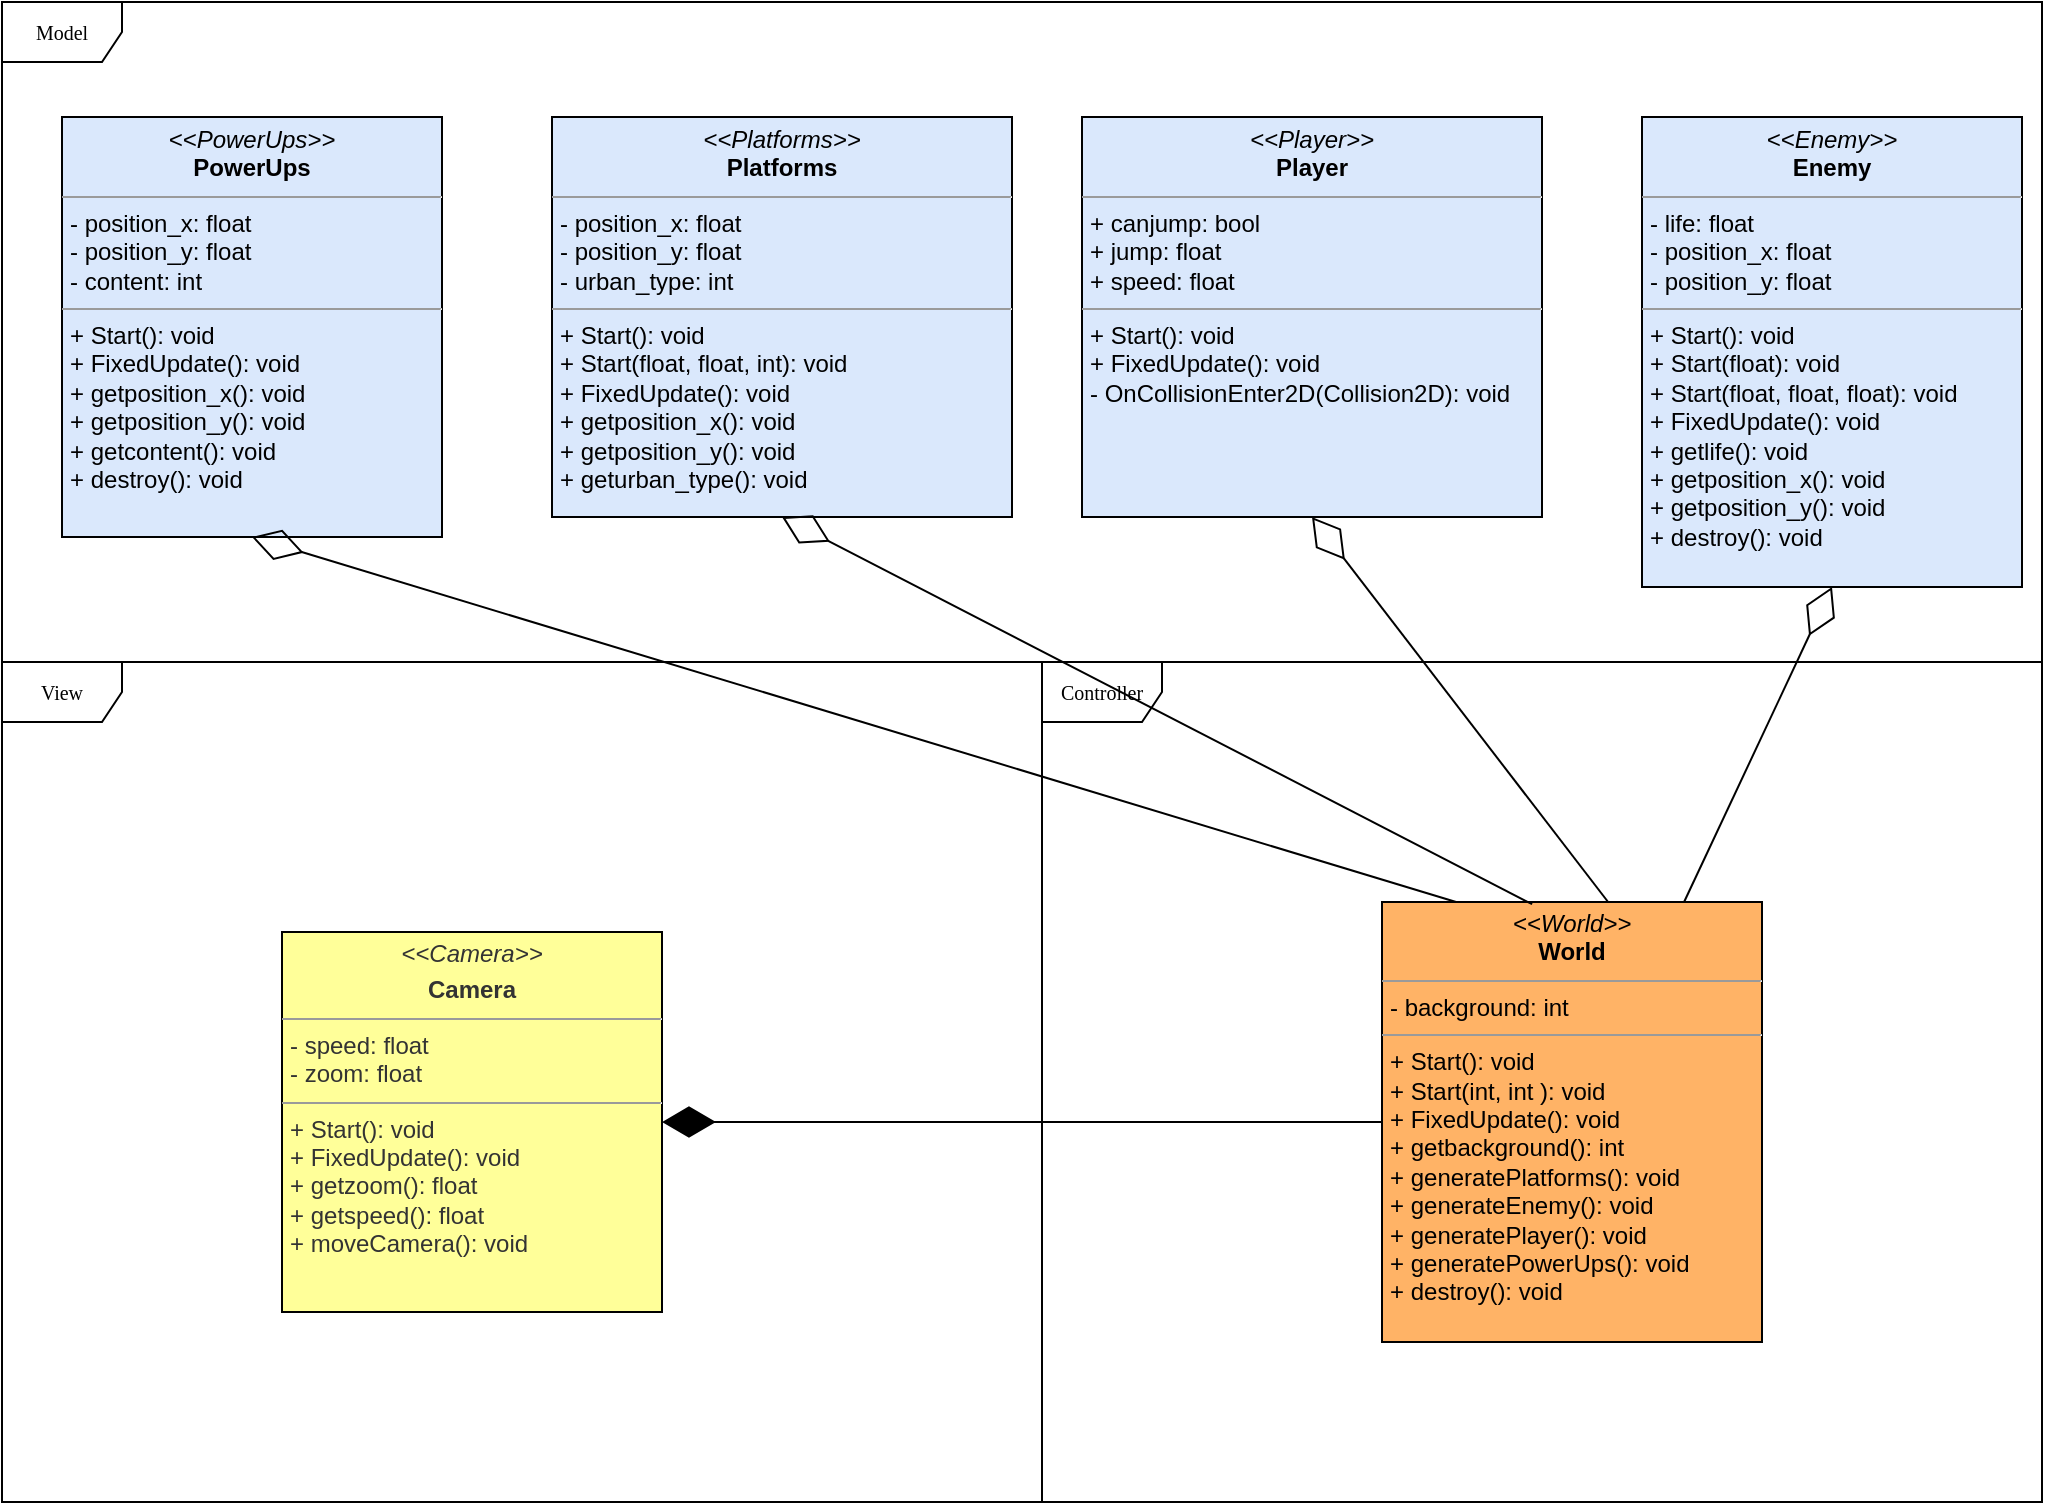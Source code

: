<mxfile version="12.3.8" type="github" pages="1"><diagram name="Page-1" id="c4acf3e9-155e-7222-9cf6-157b1a14988f"><mxGraphModel dx="2272" dy="1908" grid="1" gridSize="10" guides="1" tooltips="1" connect="1" arrows="1" fold="1" page="1" pageScale="1" pageWidth="850" pageHeight="1100" background="#ffffff" math="0" shadow="0"><root><mxCell id="0"/><mxCell id="1" parent="0"/><mxCell id="17acba5748e5396b-1" value="Model" style="shape=umlFrame;whiteSpace=wrap;html=1;rounded=0;shadow=0;comic=0;labelBackgroundColor=none;strokeWidth=1;fontFamily=Verdana;fontSize=10;align=center;" parent="1" vertex="1"><mxGeometry x="-80" y="-30" width="1020" height="330" as="geometry"/></mxCell><mxCell id="flYTFr3mpApWbc6yr_6--1" value="View" style="shape=umlFrame;whiteSpace=wrap;html=1;rounded=0;shadow=0;comic=0;labelBackgroundColor=none;strokeWidth=1;fontFamily=Verdana;fontSize=10;align=center;" vertex="1" parent="1"><mxGeometry x="-80" y="300" width="520" height="420" as="geometry"/></mxCell><mxCell id="flYTFr3mpApWbc6yr_6--2" value="Controller" style="shape=umlFrame;whiteSpace=wrap;html=1;rounded=0;shadow=0;comic=0;labelBackgroundColor=none;strokeWidth=1;fontFamily=Verdana;fontSize=10;align=center;" vertex="1" parent="1"><mxGeometry x="440" y="300" width="500" height="420" as="geometry"/></mxCell><mxCell id="flYTFr3mpApWbc6yr_6--3" value="&lt;p style=&quot;margin: 0px ; margin-top: 4px ; text-align: center&quot;&gt;&lt;i&gt;&amp;lt;&amp;lt;Player&amp;gt;&amp;gt;&lt;/i&gt;&lt;br&gt;&lt;b&gt;Player&lt;/b&gt;&lt;/p&gt;&lt;hr size=&quot;1&quot;&gt;&lt;p style=&quot;margin: 0px ; margin-left: 4px&quot;&gt;+ canjump: bool&lt;br&gt;+ jump: float&lt;/p&gt;&lt;p style=&quot;margin: 0px ; margin-left: 4px&quot;&gt;+ speed: float&lt;br&gt;&lt;/p&gt;&lt;hr size=&quot;1&quot;&gt;&lt;p style=&quot;margin: 0px ; margin-left: 4px&quot;&gt;+ Start(): void&lt;br&gt;+ FixedUpdate(): void&lt;/p&gt;&lt;p style=&quot;margin: 0px ; margin-left: 4px&quot;&gt;- OnCollisionEnter2D(Collision2D): void&lt;br&gt;&lt;/p&gt;" style="verticalAlign=top;align=left;overflow=fill;fontSize=12;fontFamily=Helvetica;html=1;rounded=0;shadow=0;comic=0;labelBackgroundColor=none;strokeWidth=1;fillColor=#dae8fc;strokeColor=#000000;" vertex="1" parent="1"><mxGeometry x="460" y="27.5" width="230" height="200" as="geometry"/></mxCell><mxCell id="flYTFr3mpApWbc6yr_6--4" value="&lt;p style=&quot;margin: 0px ; margin-top: 4px ; text-align: center&quot;&gt;&lt;i&gt;&amp;lt;&amp;lt;World&amp;gt;&amp;gt;&lt;/i&gt;&lt;br&gt;&lt;b&gt;World&lt;/b&gt;&lt;/p&gt;&lt;hr size=&quot;1&quot;&gt;&lt;p style=&quot;margin: 0px ; margin-left: 4px&quot;&gt;- background: int&lt;br&gt;&lt;/p&gt;&lt;hr size=&quot;1&quot;&gt;&lt;p style=&quot;margin: 0px ; margin-left: 4px&quot;&gt;+ Start(): void&lt;/p&gt;&lt;p style=&quot;margin: 0px ; margin-left: 4px&quot;&gt;+ Start(int, int ): void&lt;/p&gt;&lt;p style=&quot;margin: 0px ; margin-left: 4px&quot;&gt;+ FixedUpdate(): void&lt;/p&gt;&lt;p style=&quot;margin: 0px ; margin-left: 4px&quot;&gt;+ getbackground(): int&lt;/p&gt;&lt;p style=&quot;margin: 0px ; margin-left: 4px&quot;&gt;+ generatePlatforms(): void&lt;/p&gt;&lt;p style=&quot;margin: 0px ; margin-left: 4px&quot;&gt;+ generateEnemy(): void&lt;/p&gt;&lt;p style=&quot;margin: 0px ; margin-left: 4px&quot;&gt;+ generatePlayer(): void&lt;/p&gt;&lt;p style=&quot;margin: 0px ; margin-left: 4px&quot;&gt;+ generatePowerUps(): void&lt;br&gt;&lt;/p&gt;&lt;p style=&quot;margin: 0px ; margin-left: 4px&quot;&gt;+ destroy(): void&lt;br&gt;&lt;/p&gt;" style="verticalAlign=top;align=left;overflow=fill;fontSize=12;fontFamily=Helvetica;html=1;rounded=0;shadow=0;comic=0;labelBackgroundColor=none;strokeWidth=1;fillColor=#FFB366;strokeColor=#000000;" vertex="1" parent="1"><mxGeometry x="610" y="420" width="190" height="220" as="geometry"/></mxCell><mxCell id="flYTFr3mpApWbc6yr_6--5" value="&lt;p style=&quot;margin: 0px ; margin-top: 4px ; text-align: center&quot;&gt;&lt;i&gt;&amp;lt;&amp;lt;Camera&amp;gt;&amp;gt;&lt;/i&gt;&lt;/p&gt;&lt;p style=&quot;margin: 0px ; margin-top: 4px ; text-align: center&quot;&gt;&lt;b&gt;Camera&lt;/b&gt;&lt;br&gt;&lt;b&gt;&lt;/b&gt;&lt;/p&gt;&lt;hr size=&quot;1&quot;&gt;&lt;p style=&quot;margin: 0px ; margin-left: 4px&quot;&gt;- speed: float&lt;br&gt;- zoom: float&lt;/p&gt;&lt;hr size=&quot;1&quot;&gt;&lt;p style=&quot;margin: 0px ; margin-left: 4px&quot;&gt;+ Start(): void&lt;br&gt;+ FixedUpdate(): void&lt;/p&gt;&lt;p style=&quot;margin: 0px ; margin-left: 4px&quot;&gt;+ getzoom(): float&lt;br&gt;+ getspeed(): float&lt;/p&gt;&lt;p style=&quot;margin: 0px ; margin-left: 4px&quot;&gt;+ moveCamera(): void&lt;/p&gt;" style="verticalAlign=top;align=left;overflow=fill;fontSize=12;fontFamily=Helvetica;html=1;rounded=0;shadow=0;comic=0;labelBackgroundColor=none;strokeWidth=1;fillColor=#FFFF99;strokeColor=#000000;fontColor=#333333;" vertex="1" parent="1"><mxGeometry x="60" y="435" width="190" height="190" as="geometry"/></mxCell><mxCell id="flYTFr3mpApWbc6yr_6--12" value="&lt;p style=&quot;margin: 0px ; margin-top: 4px ; text-align: center&quot;&gt;&lt;i&gt;&amp;lt;&amp;lt;Enemy&amp;gt;&amp;gt;&lt;/i&gt;&lt;br&gt;&lt;b&gt;Enemy&lt;/b&gt;&lt;/p&gt;&lt;hr size=&quot;1&quot;&gt;&lt;p style=&quot;margin: 0px ; margin-left: 4px&quot;&gt;- life: float&lt;br&gt;- position_x: float&lt;/p&gt;&lt;p style=&quot;margin: 0px ; margin-left: 4px&quot;&gt;- position_y: float&lt;/p&gt;&lt;hr size=&quot;1&quot;&gt;&lt;p style=&quot;margin: 0px ; margin-left: 4px&quot;&gt;+ Start(): void&lt;/p&gt;&lt;p style=&quot;margin: 0px ; margin-left: 4px&quot;&gt;+ Start(float): void&lt;/p&gt;&lt;p style=&quot;margin: 0px ; margin-left: 4px&quot;&gt;+ Start(float, float, float): void&lt;/p&gt;&lt;p style=&quot;margin: 0px ; margin-left: 4px&quot;&gt;+ FixedUpdate(): void&lt;/p&gt;&lt;p style=&quot;margin: 0px ; margin-left: 4px&quot;&gt;+ getlife(): void&lt;br&gt;&lt;/p&gt;&lt;p style=&quot;margin: 0px ; margin-left: 4px&quot;&gt;+ getposition_x(): void&lt;/p&gt;&lt;p style=&quot;margin: 0px ; margin-left: 4px&quot;&gt;+ getposition_y(): void&lt;/p&gt;&lt;p style=&quot;margin: 0px ; margin-left: 4px&quot;&gt;+ destroy(): void&lt;br&gt;&lt;/p&gt;&lt;p style=&quot;margin: 0px ; margin-left: 4px&quot;&gt;&lt;br&gt;&lt;/p&gt;&lt;p style=&quot;margin: 0px ; margin-left: 4px&quot;&gt;&lt;br&gt;&lt;/p&gt;" style="verticalAlign=top;align=left;overflow=fill;fontSize=12;fontFamily=Helvetica;html=1;rounded=0;shadow=0;comic=0;labelBackgroundColor=none;strokeWidth=1;fillColor=#dae8fc;strokeColor=#000000;" vertex="1" parent="1"><mxGeometry x="740" y="27.5" width="190" height="235" as="geometry"/></mxCell><mxCell id="flYTFr3mpApWbc6yr_6--13" value="&lt;p style=&quot;margin: 0px ; margin-top: 4px ; text-align: center&quot;&gt;&lt;i&gt;&amp;lt;&amp;lt;PowerUps&amp;gt;&amp;gt;&lt;/i&gt;&lt;br&gt;&lt;b&gt;PowerUps&lt;/b&gt;&lt;/p&gt;&lt;hr size=&quot;1&quot;&gt;&lt;p style=&quot;margin: 0px ; margin-left: 4px&quot;&gt;- position_x: float&lt;/p&gt;&lt;p style=&quot;margin: 0px ; margin-left: 4px&quot;&gt;- position_y: float&lt;/p&gt;&lt;p style=&quot;margin: 0px ; margin-left: 4px&quot;&gt;- content: int&lt;/p&gt;&lt;hr size=&quot;1&quot;&gt;&lt;p style=&quot;margin: 0px ; margin-left: 4px&quot;&gt;+ Start(): void&lt;br&gt;+ FixedUpdate(): void&lt;/p&gt;&lt;p style=&quot;margin: 0px ; margin-left: 4px&quot;&gt;+ getposition_x(): void&lt;/p&gt;&lt;p style=&quot;margin: 0px ; margin-left: 4px&quot;&gt;+ getposition_y(): void&lt;/p&gt;&lt;p style=&quot;margin: 0px ; margin-left: 4px&quot;&gt;+ getcontent(): void&lt;/p&gt;&lt;p style=&quot;margin: 0px ; margin-left: 4px&quot;&gt;+ destroy(): void&lt;br&gt;&lt;/p&gt;" style="verticalAlign=top;align=left;overflow=fill;fontSize=12;fontFamily=Helvetica;html=1;rounded=0;shadow=0;comic=0;labelBackgroundColor=none;strokeWidth=1;fillColor=#dae8fc;strokeColor=#000000;" vertex="1" parent="1"><mxGeometry x="-50" y="27.5" width="190" height="210" as="geometry"/></mxCell><mxCell id="flYTFr3mpApWbc6yr_6--14" value="&lt;p style=&quot;margin: 0px ; margin-top: 4px ; text-align: center&quot;&gt;&lt;i&gt;&amp;lt;&amp;lt;Platforms&amp;gt;&amp;gt;&lt;/i&gt;&lt;br&gt;&lt;b&gt;Platforms&lt;/b&gt;&lt;/p&gt;&lt;hr size=&quot;1&quot;&gt;&lt;p style=&quot;margin: 0px ; margin-left: 4px&quot;&gt;- position_x: float&lt;br&gt;- position_y: float&lt;/p&gt;&lt;p style=&quot;margin: 0px ; margin-left: 4px&quot;&gt;- urban_type: int&lt;br&gt;&lt;/p&gt;&lt;hr size=&quot;1&quot;&gt;&lt;p style=&quot;margin: 0px ; margin-left: 4px&quot;&gt;+ Start(): void&lt;/p&gt;&lt;p style=&quot;margin: 0px ; margin-left: 4px&quot;&gt;+ Start(float, float, int): void&lt;/p&gt;&lt;p style=&quot;margin: 0px ; margin-left: 4px&quot;&gt;+ FixedUpdate(): void&lt;/p&gt;&lt;p style=&quot;margin: 0px ; margin-left: 4px&quot;&gt;+ getposition_x(): void&lt;/p&gt;&lt;p style=&quot;margin: 0px ; margin-left: 4px&quot;&gt;+ getposition_y(): void&lt;/p&gt;&lt;p style=&quot;margin: 0px ; margin-left: 4px&quot;&gt;+ geturban_type(): void&lt;br&gt;&lt;/p&gt;" style="verticalAlign=top;align=left;overflow=fill;fontSize=12;fontFamily=Helvetica;html=1;rounded=0;shadow=0;comic=0;labelBackgroundColor=none;strokeWidth=1;fillColor=#dae8fc;strokeColor=#000000;" vertex="1" parent="1"><mxGeometry x="195" y="27.5" width="230" height="200" as="geometry"/></mxCell><mxCell id="flYTFr3mpApWbc6yr_6--16" value="" style="endArrow=diamondThin;endFill=0;endSize=24;html=1;exitX=0.195;exitY=0;exitDx=0;exitDy=0;exitPerimeter=0;entryX=0.5;entryY=1;entryDx=0;entryDy=0;" edge="1" parent="1" source="flYTFr3mpApWbc6yr_6--4" target="flYTFr3mpApWbc6yr_6--13"><mxGeometry width="160" relative="1" as="geometry"><mxPoint x="610" y="330" as="sourcePoint"/><mxPoint x="590.408" y="270" as="targetPoint"/></mxGeometry></mxCell><mxCell id="flYTFr3mpApWbc6yr_6--17" value="" style="endArrow=diamondThin;endFill=0;endSize=24;html=1;exitX=0.395;exitY=0.005;exitDx=0;exitDy=0;exitPerimeter=0;entryX=0.5;entryY=1;entryDx=0;entryDy=0;" edge="1" parent="1" source="flYTFr3mpApWbc6yr_6--4" target="flYTFr3mpApWbc6yr_6--14"><mxGeometry width="160" relative="1" as="geometry"><mxPoint x="818.05" y="519.5" as="sourcePoint"/><mxPoint x="310.05" y="262.42" as="targetPoint"/></mxGeometry></mxCell><mxCell id="flYTFr3mpApWbc6yr_6--18" value="" style="endArrow=diamondThin;endFill=0;endSize=24;html=1;exitX=0.595;exitY=0;exitDx=0;exitDy=0;exitPerimeter=0;entryX=0.5;entryY=1;entryDx=0;entryDy=0;" edge="1" parent="1" source="flYTFr3mpApWbc6yr_6--4" target="flYTFr3mpApWbc6yr_6--3"><mxGeometry width="160" relative="1" as="geometry"><mxPoint x="988.05" y="527" as="sourcePoint"/><mxPoint x="480.05" y="269.92" as="targetPoint"/></mxGeometry></mxCell><mxCell id="flYTFr3mpApWbc6yr_6--19" value="" style="endArrow=diamondThin;endFill=0;endSize=24;html=1;exitX=0.795;exitY=0;exitDx=0;exitDy=0;exitPerimeter=0;entryX=0.5;entryY=1;entryDx=0;entryDy=0;" edge="1" parent="1" source="flYTFr3mpApWbc6yr_6--4" target="flYTFr3mpApWbc6yr_6--12"><mxGeometry width="160" relative="1" as="geometry"><mxPoint x="1104.05" y="537" as="sourcePoint"/><mxPoint x="596.05" y="279.92" as="targetPoint"/></mxGeometry></mxCell><mxCell id="flYTFr3mpApWbc6yr_6--20" value="" style="endArrow=diamondThin;endFill=1;endSize=24;html=1;entryX=1;entryY=0.5;entryDx=0;entryDy=0;exitX=0;exitY=0.5;exitDx=0;exitDy=0;" edge="1" parent="1" source="flYTFr3mpApWbc6yr_6--4" target="flYTFr3mpApWbc6yr_6--5"><mxGeometry width="160" relative="1" as="geometry"><mxPoint x="-290" y="980" as="sourcePoint"/><mxPoint x="-130" y="980" as="targetPoint"/></mxGeometry></mxCell></root></mxGraphModel></diagram></mxfile>
